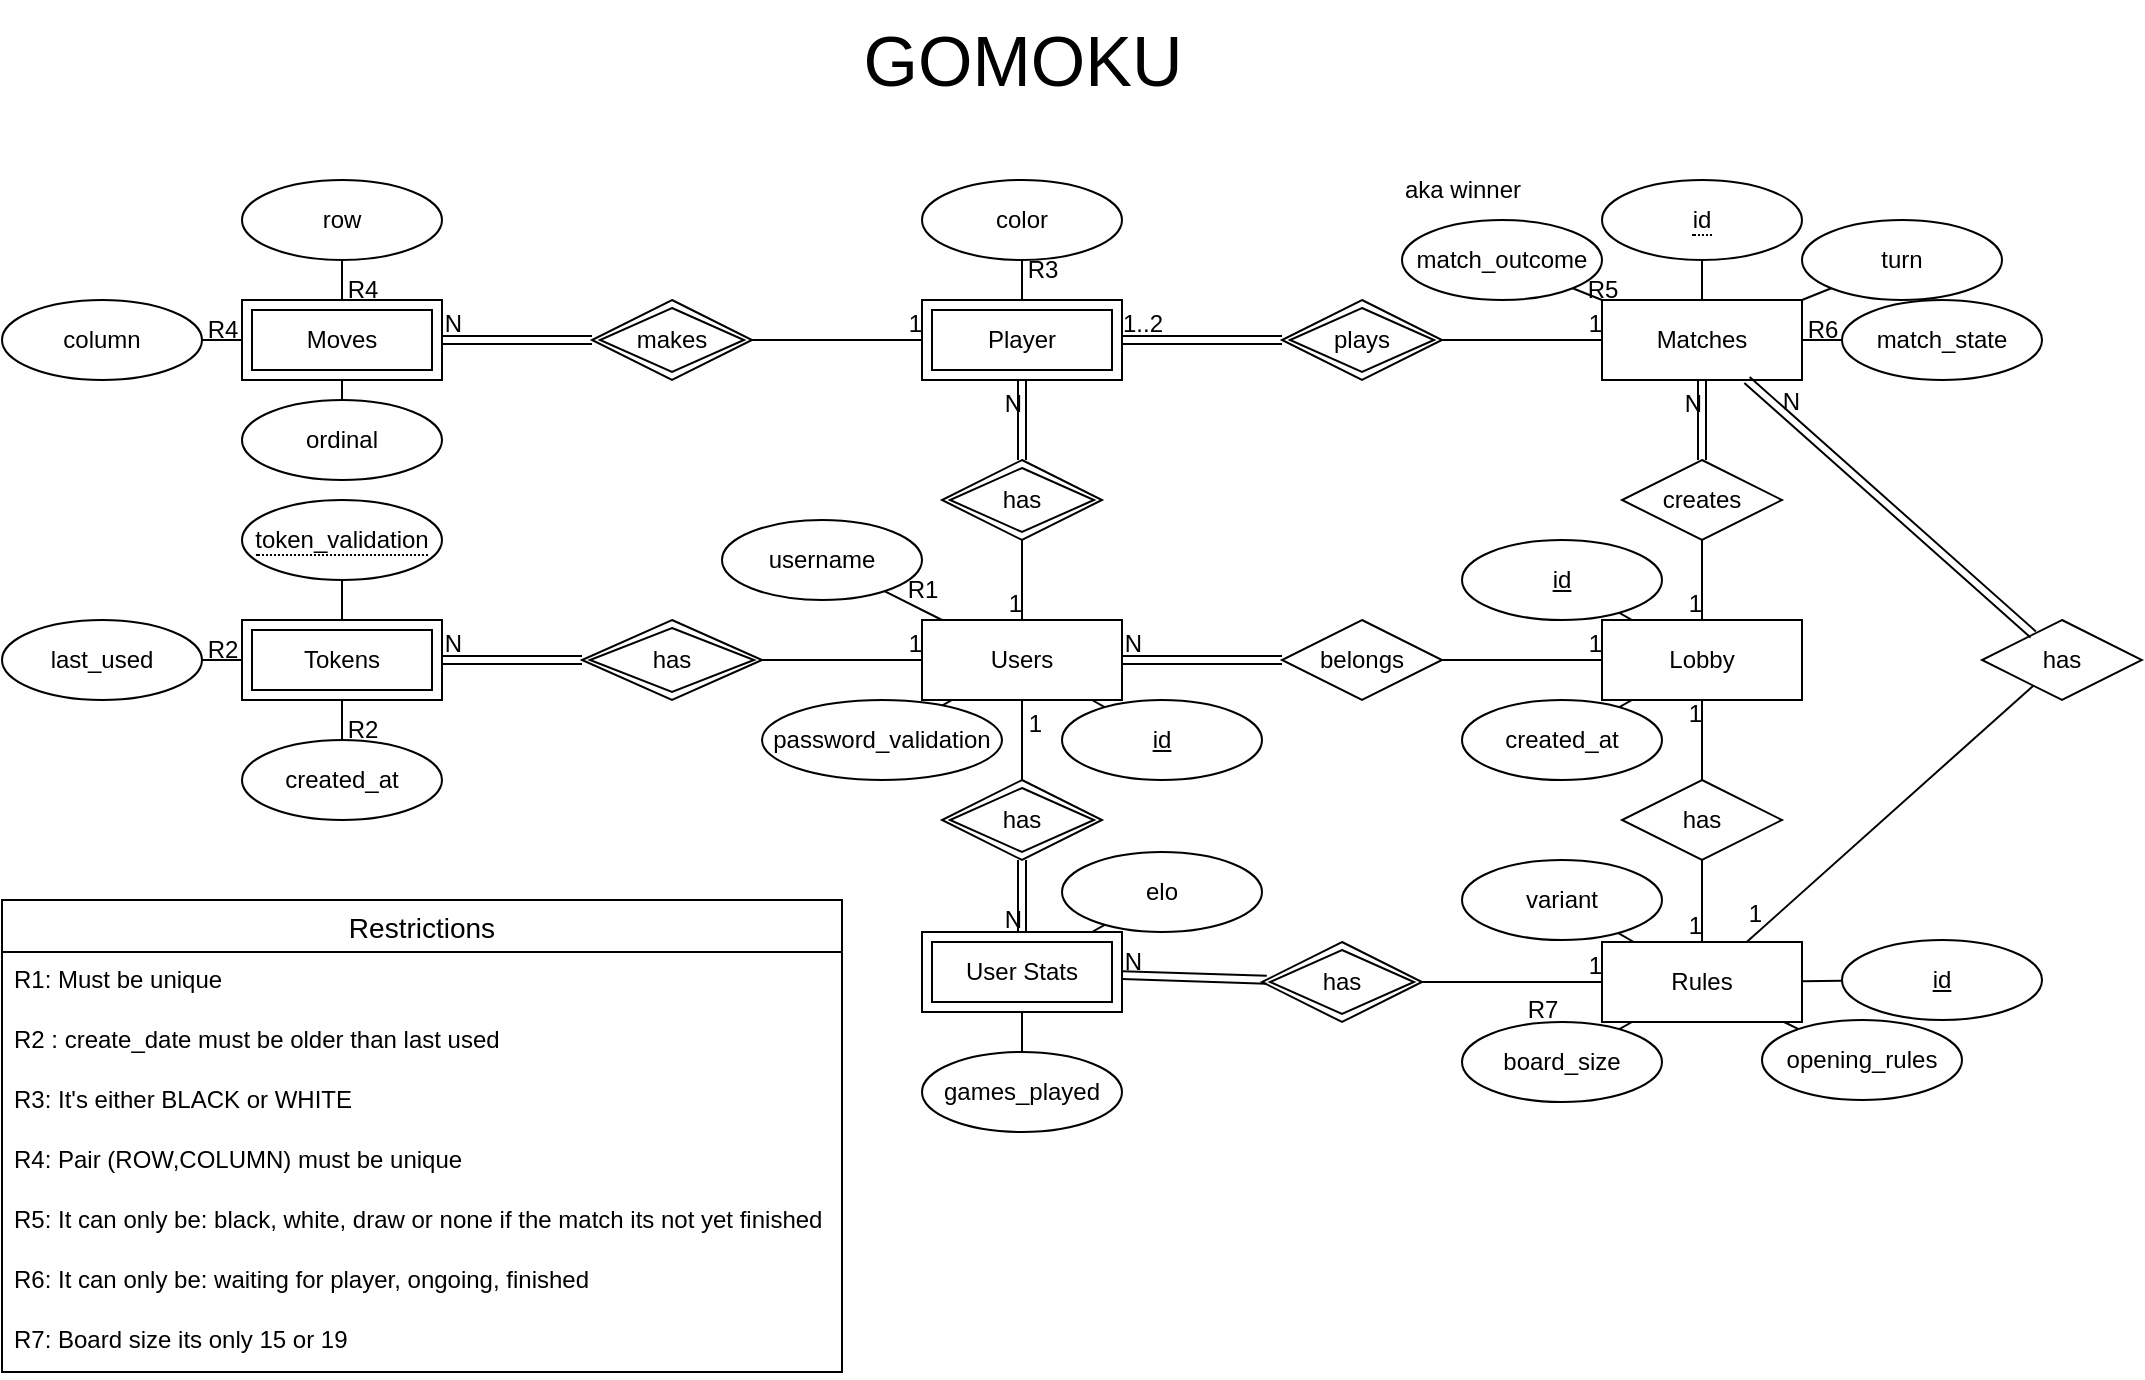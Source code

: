 <mxfile version="20.5.3" type="embed"><diagram name="Page-1" id="w9ihNUBb9Rjg-Ea71THt"><mxGraphModel dx="2167" dy="750" grid="1" gridSize="10" guides="1" tooltips="1" connect="1" arrows="1" fold="1" page="1" pageScale="1" pageWidth="827" pageHeight="1169" math="0" shadow="0"><root><mxCell id="0"/><mxCell id="1" parent="0"/><mxCell id="57" value="GOMOKU" style="text;html=1;align=center;verticalAlign=middle;resizable=0;points=[];autosize=1;strokeColor=none;fillColor=none;fontSize=35;" parent="1" vertex="1"><mxGeometry x="140" y="150" width="180" height="60" as="geometry"/></mxCell><mxCell id="yqkwtP5y6iGvj30xNfCS-2" value="Users" style="whiteSpace=wrap;html=1;align=center;container=0;" parent="1" vertex="1"><mxGeometry x="180" y="460" width="100" height="40" as="geometry"/></mxCell><mxCell id="yqkwtP5y6iGvj30xNfCS-3" value="username" style="ellipse;whiteSpace=wrap;html=1;align=center;container=0;" parent="1" vertex="1"><mxGeometry x="80" y="410" width="100" height="40" as="geometry"/></mxCell><mxCell id="yqkwtP5y6iGvj30xNfCS-4" value="id" style="ellipse;whiteSpace=wrap;html=1;align=center;fontStyle=4;container=0;" parent="1" vertex="1"><mxGeometry x="250" y="500" width="100" height="40" as="geometry"/></mxCell><mxCell id="yqkwtP5y6iGvj30xNfCS-15" value="" style="endArrow=none;html=1;rounded=0;" parent="1" source="yqkwtP5y6iGvj30xNfCS-4" target="yqkwtP5y6iGvj30xNfCS-2" edge="1"><mxGeometry relative="1" as="geometry"><mxPoint x="-1" y="680" as="sourcePoint"/><mxPoint x="159" y="680" as="targetPoint"/></mxGeometry></mxCell><mxCell id="yqkwtP5y6iGvj30xNfCS-16" value="" style="endArrow=none;html=1;rounded=0;" parent="1" source="yqkwtP5y6iGvj30xNfCS-3" target="yqkwtP5y6iGvj30xNfCS-2" edge="1"><mxGeometry relative="1" as="geometry"><mxPoint x="-1" y="680" as="sourcePoint"/><mxPoint x="159" y="680" as="targetPoint"/></mxGeometry></mxCell><mxCell id="yqkwtP5y6iGvj30xNfCS-19" value="elo" style="ellipse;whiteSpace=wrap;html=1;align=center;container=0;" parent="1" vertex="1"><mxGeometry x="250" y="576" width="100" height="40" as="geometry"/></mxCell><mxCell id="yqkwtP5y6iGvj30xNfCS-31" value="password_validation" style="ellipse;whiteSpace=wrap;html=1;align=center;container=0;" parent="1" vertex="1"><mxGeometry x="100" y="500" width="120" height="40" as="geometry"/></mxCell><mxCell id="4" value="match_outcome" style="ellipse;whiteSpace=wrap;html=1;align=center;container=0;" parent="1" vertex="1"><mxGeometry x="420" y="260" width="100" height="40" as="geometry"/></mxCell><mxCell id="5" value="" style="endArrow=none;html=1;rounded=0;" parent="1" source="287" target="4" edge="1"><mxGeometry relative="1" as="geometry"><mxPoint x="520" y="300" as="sourcePoint"/><mxPoint x="677.5" y="635" as="targetPoint"/></mxGeometry></mxCell><mxCell id="19" value="created_at" style="ellipse;whiteSpace=wrap;html=1;align=center;container=0;" parent="1" vertex="1"><mxGeometry x="-160" y="520" width="100" height="40" as="geometry"/></mxCell><mxCell id="20" value="last_used" style="ellipse;whiteSpace=wrap;html=1;align=center;container=0;" parent="1" vertex="1"><mxGeometry x="-280" y="460" width="100" height="40" as="geometry"/></mxCell><mxCell id="21" value="" style="endArrow=none;html=1;rounded=0;" parent="1" source="39" target="20" edge="1"><mxGeometry relative="1" as="geometry"><mxPoint x="-101.0" y="600.0" as="sourcePoint"/><mxPoint x="79" y="530" as="targetPoint"/></mxGeometry></mxCell><mxCell id="22" value="" style="endArrow=none;html=1;rounded=0;" parent="1" source="39" target="19" edge="1"><mxGeometry relative="1" as="geometry"><mxPoint x="-131.046" y="600.0" as="sourcePoint"/><mxPoint x="79" y="530" as="targetPoint"/></mxGeometry></mxCell><mxCell id="38" value="has" style="shape=rhombus;double=1;perimeter=rhombusPerimeter;whiteSpace=wrap;html=1;align=center;container=0;" parent="1" vertex="1"><mxGeometry x="10" y="460" width="90" height="40" as="geometry"/></mxCell><mxCell id="39" value="Tokens" style="shape=ext;margin=3;double=1;whiteSpace=wrap;html=1;align=center;container=0;" parent="1" vertex="1"><mxGeometry x="-160" y="460" width="100" height="40" as="geometry"/></mxCell><mxCell id="44" value="" style="endArrow=none;html=1;rounded=0;" parent="1" source="38" target="yqkwtP5y6iGvj30xNfCS-2" edge="1"><mxGeometry relative="1" as="geometry"><mxPoint x="-181" y="550" as="sourcePoint"/><mxPoint x="-21" y="550" as="targetPoint"/></mxGeometry></mxCell><mxCell id="45" value="1" style="resizable=0;html=1;align=right;verticalAlign=bottom;container=0;" parent="44" connectable="0" vertex="1"><mxGeometry relative="1" as="geometry"><mxPoint x="40" as="offset"/></mxGeometry></mxCell><mxCell id="77" value="" style="endArrow=none;html=1;rounded=0;" parent="1" source="yqkwtP5y6iGvj30xNfCS-19" target="178" edge="1"><mxGeometry width="50" height="50" relative="1" as="geometry"><mxPoint x="50" y="710" as="sourcePoint"/><mxPoint x="100" y="660" as="targetPoint"/></mxGeometry></mxCell><mxCell id="101" value="turn" style="ellipse;whiteSpace=wrap;html=1;align=center;container=0;" parent="1" vertex="1"><mxGeometry x="620" y="260" width="100" height="40" as="geometry"/></mxCell><mxCell id="102" value="" style="endArrow=none;html=1;rounded=0;" parent="1" source="287" target="101" edge="1"><mxGeometry relative="1" as="geometry"><mxPoint x="620" y="300" as="sourcePoint"/><mxPoint x="707.5" y="415" as="targetPoint"/></mxGeometry></mxCell><mxCell id="123" value="" style="shape=link;html=1;rounded=0;" parent="1" source="38" target="39" edge="1"><mxGeometry relative="1" as="geometry"><mxPoint x="70" y="520" as="sourcePoint"/><mxPoint x="230" y="520" as="targetPoint"/></mxGeometry></mxCell><mxCell id="124" value="N" style="resizable=0;html=1;align=right;verticalAlign=bottom;container=0;" parent="123" connectable="0" vertex="1"><mxGeometry relative="1" as="geometry"><mxPoint x="-25" as="offset"/></mxGeometry></mxCell><mxCell id="130" value="Rules" style="whiteSpace=wrap;html=1;align=center;container=0;" parent="1" vertex="1"><mxGeometry x="520" y="621" width="100" height="40" as="geometry"/></mxCell><mxCell id="161" value="board_size" style="ellipse;whiteSpace=wrap;html=1;align=center;container=0;" parent="1" vertex="1"><mxGeometry x="450" y="661" width="100" height="40" as="geometry"/></mxCell><mxCell id="116" value="" style="endArrow=none;html=1;rounded=0;" parent="1" source="130" target="161" edge="1"><mxGeometry relative="1" as="geometry"><mxPoint x="797.5" y="494.924" as="sourcePoint"/><mxPoint x="910.0" y="445.0" as="targetPoint"/></mxGeometry></mxCell><mxCell id="162" value="opening_rules" style="ellipse;whiteSpace=wrap;html=1;align=center;container=0;" parent="1" vertex="1"><mxGeometry x="600" y="660" width="100" height="40" as="geometry"/></mxCell><mxCell id="108" value="" style="endArrow=none;html=1;rounded=0;" parent="1" source="130" target="162" edge="1"><mxGeometry relative="1" as="geometry"><mxPoint x="847.5" y="495.0" as="sourcePoint"/><mxPoint x="910.0" y="525.0" as="targetPoint"/></mxGeometry></mxCell><mxCell id="163" value="variant" style="ellipse;whiteSpace=wrap;html=1;align=center;container=0;" parent="1" vertex="1"><mxGeometry x="450" y="580" width="100" height="40" as="geometry"/></mxCell><mxCell id="119" value="" style="endArrow=none;html=1;rounded=0;" parent="1" source="130" target="163" edge="1"><mxGeometry relative="1" as="geometry"><mxPoint x="897.5" y="495.0" as="sourcePoint"/><mxPoint x="980.0" y="485.0" as="targetPoint"/></mxGeometry></mxCell><mxCell id="169" value="Moves" style="shape=ext;margin=3;double=1;whiteSpace=wrap;html=1;align=center;container=0;" parent="1" vertex="1"><mxGeometry x="-160" y="300" width="100" height="40" as="geometry"/></mxCell><mxCell id="176" value="&lt;span style=&quot;border-bottom: 1px dotted&quot;&gt;id&lt;/span&gt;" style="ellipse;whiteSpace=wrap;html=1;align=center;container=0;" parent="1" vertex="1"><mxGeometry x="520" y="240" width="100" height="40" as="geometry"/></mxCell><mxCell id="yqkwtP5y6iGvj30xNfCS-12" value="" style="endArrow=none;html=1;rounded=0;" parent="1" source="176" target="287" edge="1"><mxGeometry relative="1" as="geometry"><mxPoint x="570.0" y="255" as="sourcePoint"/><mxPoint x="570" y="300" as="targetPoint"/></mxGeometry></mxCell><mxCell id="177" value="&lt;span style=&quot;border-bottom: 1px dotted&quot;&gt;token_validation&lt;/span&gt;" style="ellipse;whiteSpace=wrap;html=1;align=center;container=0;" parent="1" vertex="1"><mxGeometry x="-160" y="400" width="100" height="40" as="geometry"/></mxCell><mxCell id="yqkwtP5y6iGvj30xNfCS-44" value="" style="endArrow=none;html=1;rounded=0;" parent="1" source="39" target="177" edge="1"><mxGeometry relative="1" as="geometry"><mxPoint x="-151.0" y="580.0" as="sourcePoint"/><mxPoint x="-170.0" y="640.0" as="targetPoint"/></mxGeometry></mxCell><mxCell id="178" value="User Stats" style="shape=ext;margin=3;double=1;whiteSpace=wrap;html=1;align=center;container=0;" parent="1" vertex="1"><mxGeometry x="180" y="616" width="100" height="40" as="geometry"/></mxCell><mxCell id="184" value="has" style="shape=rhombus;double=1;perimeter=rhombusPerimeter;whiteSpace=wrap;html=1;align=center;container=0;" parent="1" vertex="1"><mxGeometry x="350" y="621" width="80" height="40" as="geometry"/></mxCell><mxCell id="186" value="has" style="shape=rhombus;double=1;perimeter=rhombusPerimeter;whiteSpace=wrap;html=1;align=center;container=0;" parent="1" vertex="1"><mxGeometry x="190" y="540" width="80" height="40" as="geometry"/></mxCell><mxCell id="187" value="" style="endArrow=none;html=1;rounded=0;" parent="1" source="186" target="yqkwtP5y6iGvj30xNfCS-2" edge="1"><mxGeometry relative="1" as="geometry"><mxPoint x="230" y="435" as="sourcePoint"/><mxPoint x="390" y="435" as="targetPoint"/></mxGeometry></mxCell><mxCell id="188" value="1" style="resizable=0;html=1;align=right;verticalAlign=bottom;container=0;" parent="187" connectable="0" vertex="1"><mxGeometry relative="1" as="geometry"><mxPoint x="10" as="offset"/></mxGeometry></mxCell><mxCell id="189" value="" style="shape=link;html=1;rounded=0;" parent="1" source="186" target="178" edge="1"><mxGeometry relative="1" as="geometry"><mxPoint x="230" y="435" as="sourcePoint"/><mxPoint x="390" y="435" as="targetPoint"/></mxGeometry></mxCell><mxCell id="190" value="N" style="resizable=0;html=1;align=right;verticalAlign=bottom;container=0;" parent="189" connectable="0" vertex="1"><mxGeometry relative="1" as="geometry"><mxPoint y="20" as="offset"/></mxGeometry></mxCell><mxCell id="194" value="" style="endArrow=none;html=1;rounded=0;" parent="1" source="288" target="130" edge="1"><mxGeometry relative="1" as="geometry"><mxPoint x="570" y="420" as="sourcePoint"/><mxPoint x="390" y="415" as="targetPoint"/></mxGeometry></mxCell><mxCell id="195" value="1" style="resizable=0;html=1;align=right;verticalAlign=bottom;container=0;" parent="194" connectable="0" vertex="1"><mxGeometry relative="1" as="geometry"><mxPoint x="-64" y="59" as="offset"/></mxGeometry></mxCell><mxCell id="196" value="makes" style="shape=rhombus;double=1;perimeter=rhombusPerimeter;whiteSpace=wrap;html=1;align=center;container=0;" parent="1" vertex="1"><mxGeometry x="15" y="300" width="80" height="40" as="geometry"/></mxCell><mxCell id="197" value="" style="endArrow=none;html=1;rounded=0;" parent="1" source="196" target="213" edge="1"><mxGeometry relative="1" as="geometry"><mxPoint x="220" y="435" as="sourcePoint"/><mxPoint x="380" y="435" as="targetPoint"/></mxGeometry></mxCell><mxCell id="198" value="1" style="resizable=0;html=1;align=right;verticalAlign=bottom;container=0;" parent="197" connectable="0" vertex="1"><mxGeometry relative="1" as="geometry"><mxPoint x="43" as="offset"/></mxGeometry></mxCell><mxCell id="199" value="" style="shape=link;html=1;rounded=0;" parent="1" source="196" target="169" edge="1"><mxGeometry relative="1" as="geometry"><mxPoint x="220" y="435" as="sourcePoint"/><mxPoint x="380" y="435" as="targetPoint"/></mxGeometry></mxCell><mxCell id="200" value="N" style="resizable=0;html=1;align=right;verticalAlign=bottom;container=0;" parent="199" connectable="0" vertex="1"><mxGeometry relative="1" as="geometry"><mxPoint x="-27" as="offset"/></mxGeometry></mxCell><mxCell id="127" value="" style="endArrow=none;html=1;rounded=0;" parent="1" source="184" target="130" edge="1"><mxGeometry relative="1" as="geometry"><mxPoint x="780" y="485.0" as="sourcePoint"/><mxPoint x="567.5" y="585.0" as="targetPoint"/></mxGeometry></mxCell><mxCell id="128" value="1" style="resizable=0;html=1;align=right;verticalAlign=bottom;container=0;" parent="127" connectable="0" vertex="1"><mxGeometry relative="1" as="geometry"><mxPoint x="45" as="offset"/></mxGeometry></mxCell><mxCell id="207" value="" style="shape=link;html=1;rounded=0;" parent="1" source="184" target="178" edge="1"><mxGeometry relative="1" as="geometry"><mxPoint x="390" y="650" as="sourcePoint"/><mxPoint x="250" y="785" as="targetPoint"/></mxGeometry></mxCell><mxCell id="208" value="N" style="resizable=0;html=1;align=right;verticalAlign=bottom;container=0;" parent="207" connectable="0" vertex="1"><mxGeometry relative="1" as="geometry"><mxPoint x="-26" y="1" as="offset"/></mxGeometry></mxCell><mxCell id="209" value="id" style="ellipse;whiteSpace=wrap;html=1;align=center;fontStyle=4;container=0;" parent="1" vertex="1"><mxGeometry x="640" y="620" width="100" height="40" as="geometry"/></mxCell><mxCell id="210" value="" style="endArrow=none;html=1;rounded=0;" parent="1" source="130" target="209" edge="1"><mxGeometry relative="1" as="geometry"><mxPoint x="200" y="405" as="sourcePoint"/><mxPoint x="360" y="405" as="targetPoint"/></mxGeometry></mxCell><mxCell id="212" value="1..2" style="text;html=1;align=center;verticalAlign=middle;resizable=0;points=[];autosize=1;strokeColor=none;fillColor=none;container=0;" parent="1" vertex="1"><mxGeometry x="270" y="297" width="40" height="30" as="geometry"/></mxCell><mxCell id="213" value="Player" style="shape=ext;margin=3;double=1;whiteSpace=wrap;html=1;align=center;container=0;" parent="1" vertex="1"><mxGeometry x="180" y="300" width="100" height="40" as="geometry"/></mxCell><mxCell id="227" value="plays" style="shape=rhombus;double=1;perimeter=rhombusPerimeter;whiteSpace=wrap;html=1;align=center;container=0;" parent="1" vertex="1"><mxGeometry x="360" y="300" width="80" height="40" as="geometry"/></mxCell><mxCell id="228" value="" style="shape=link;html=1;rounded=0;" parent="1" source="227" target="213" edge="1"><mxGeometry relative="1" as="geometry"><mxPoint x="200" y="305" as="sourcePoint"/><mxPoint x="360" y="305" as="targetPoint"/><Array as="points"/></mxGeometry></mxCell><mxCell id="230" value="" style="endArrow=none;html=1;rounded=0;" parent="1" source="227" target="287" edge="1"><mxGeometry relative="1" as="geometry"><mxPoint x="200" y="305" as="sourcePoint"/><mxPoint x="520" y="320" as="targetPoint"/></mxGeometry></mxCell><mxCell id="231" value="1" style="resizable=0;html=1;align=right;verticalAlign=bottom;container=0;" parent="230" connectable="0" vertex="1"><mxGeometry relative="1" as="geometry"><mxPoint x="40" as="offset"/></mxGeometry></mxCell><mxCell id="235" value="has" style="shape=rhombus;double=1;perimeter=rhombusPerimeter;whiteSpace=wrap;html=1;align=center;container=0;" parent="1" vertex="1"><mxGeometry x="190" y="380" width="80" height="40" as="geometry"/></mxCell><mxCell id="236" value="" style="shape=link;html=1;rounded=0;" parent="1" source="235" target="213" edge="1"><mxGeometry relative="1" as="geometry"><mxPoint x="200" y="305" as="sourcePoint"/><mxPoint x="360" y="305" as="targetPoint"/></mxGeometry></mxCell><mxCell id="237" value="N" style="resizable=0;html=1;align=right;verticalAlign=bottom;container=0;" parent="236" connectable="0" vertex="1"><mxGeometry relative="1" as="geometry"><mxPoint as="offset"/></mxGeometry></mxCell><mxCell id="238" value="" style="endArrow=none;html=1;rounded=0;" parent="1" source="235" target="yqkwtP5y6iGvj30xNfCS-2" edge="1"><mxGeometry relative="1" as="geometry"><mxPoint x="200" y="305" as="sourcePoint"/><mxPoint x="360" y="305" as="targetPoint"/></mxGeometry></mxCell><mxCell id="239" value="1" style="resizable=0;html=1;align=right;verticalAlign=bottom;container=0;" parent="238" connectable="0" vertex="1"><mxGeometry relative="1" as="geometry"><mxPoint y="20" as="offset"/></mxGeometry></mxCell><mxCell id="240" value="color" style="ellipse;whiteSpace=wrap;html=1;align=center;container=0;" parent="1" vertex="1"><mxGeometry x="180" y="240" width="100" height="40" as="geometry"/></mxCell><mxCell id="241" value="" style="endArrow=none;html=1;rounded=0;" parent="1" source="213" target="240" edge="1"><mxGeometry relative="1" as="geometry"><mxPoint x="200" y="305" as="sourcePoint"/><mxPoint x="140" y="275" as="targetPoint"/></mxGeometry></mxCell><mxCell id="242" value="match_state" style="ellipse;whiteSpace=wrap;html=1;align=center;container=0;" parent="1" vertex="1"><mxGeometry x="640" y="300" width="100" height="40" as="geometry"/></mxCell><mxCell id="243" value="" style="endArrow=none;html=1;rounded=0;" parent="1" source="287" target="242" edge="1"><mxGeometry relative="1" as="geometry"><mxPoint x="620" y="320" as="sourcePoint"/><mxPoint x="400" y="375" as="targetPoint"/></mxGeometry></mxCell><mxCell id="244" value="" style="endArrow=none;html=1;rounded=0;" parent="1" source="yqkwtP5y6iGvj30xNfCS-2" target="yqkwtP5y6iGvj30xNfCS-31" edge="1"><mxGeometry relative="1" as="geometry"><mxPoint x="50" y="340" as="sourcePoint"/><mxPoint x="210" y="340" as="targetPoint"/></mxGeometry></mxCell><mxCell id="245" value="aka winner" style="text;html=1;align=center;verticalAlign=middle;resizable=0;points=[];autosize=1;strokeColor=none;fillColor=none;container=0;" parent="1" vertex="1"><mxGeometry x="410" y="230" width="80" height="30" as="geometry"/></mxCell><mxCell id="246" value="column" style="ellipse;whiteSpace=wrap;html=1;align=center;container=0;" parent="1" vertex="1"><mxGeometry x="-280" y="300" width="100" height="40" as="geometry"/></mxCell><mxCell id="247" value="row" style="ellipse;whiteSpace=wrap;html=1;align=center;container=0;" parent="1" vertex="1"><mxGeometry x="-160" y="240" width="100" height="40" as="geometry"/></mxCell><mxCell id="167" value="" style="endArrow=none;html=1;rounded=0;" parent="1" source="247" target="169" edge="1"><mxGeometry relative="1" as="geometry"><mxPoint x="300" y="170" as="sourcePoint"/><mxPoint x="180" y="325" as="targetPoint"/></mxGeometry></mxCell><mxCell id="248" value="" style="endArrow=none;html=1;rounded=0;" parent="1" source="246" target="169" edge="1"><mxGeometry relative="1" as="geometry"><mxPoint x="310" y="310" as="sourcePoint"/><mxPoint x="470" y="310" as="targetPoint"/></mxGeometry></mxCell><mxCell id="273" value="R1" style="text;html=1;align=center;verticalAlign=middle;resizable=0;points=[];autosize=1;strokeColor=none;fillColor=none;container=0;" parent="1" vertex="1"><mxGeometry x="160" y="430" width="40" height="30" as="geometry"/></mxCell><mxCell id="274" value="R2" style="text;html=1;align=center;verticalAlign=middle;resizable=0;points=[];autosize=1;strokeColor=none;fillColor=none;container=0;" parent="1" vertex="1"><mxGeometry x="-120" y="500" width="40" height="30" as="geometry"/></mxCell><mxCell id="275" value="R2" style="text;html=1;align=center;verticalAlign=middle;resizable=0;points=[];autosize=1;strokeColor=none;fillColor=none;container=0;" parent="1" vertex="1"><mxGeometry x="-190" y="460" width="40" height="30" as="geometry"/></mxCell><mxCell id="277" value="R3" style="text;html=1;align=center;verticalAlign=middle;resizable=0;points=[];autosize=1;strokeColor=none;fillColor=none;container=0;" parent="1" vertex="1"><mxGeometry x="220" y="270" width="40" height="30" as="geometry"/></mxCell><mxCell id="279" value="R4" style="text;html=1;align=center;verticalAlign=middle;resizable=0;points=[];autosize=1;strokeColor=none;fillColor=none;container=0;" parent="1" vertex="1"><mxGeometry x="-120" y="280" width="40" height="30" as="geometry"/></mxCell><mxCell id="278" value="R4" style="text;html=1;align=center;verticalAlign=middle;resizable=0;points=[];autosize=1;strokeColor=none;fillColor=none;container=0;" parent="1" vertex="1"><mxGeometry x="-190" y="300" width="40" height="30" as="geometry"/></mxCell><mxCell id="281" value="R5" style="text;html=1;align=center;verticalAlign=middle;resizable=0;points=[];autosize=1;strokeColor=none;fillColor=none;container=0;" parent="1" vertex="1"><mxGeometry x="500" y="280" width="40" height="30" as="geometry"/></mxCell><mxCell id="282" value="R6" style="text;html=1;align=center;verticalAlign=middle;resizable=0;points=[];autosize=1;strokeColor=none;fillColor=none;container=0;" parent="1" vertex="1"><mxGeometry x="610" y="300" width="40" height="30" as="geometry"/></mxCell><mxCell id="283" value="R7" style="text;html=1;align=center;verticalAlign=middle;resizable=0;points=[];autosize=1;strokeColor=none;fillColor=none;container=0;" parent="1" vertex="1"><mxGeometry x="470" y="640" width="40" height="30" as="geometry"/></mxCell><mxCell id="266" value="Restrictions" style="swimlane;fontStyle=0;childLayout=stackLayout;horizontal=1;startSize=26;horizontalStack=0;resizeParent=1;resizeParentMax=0;resizeLast=0;collapsible=1;marginBottom=0;align=center;fontSize=14;container=0;" parent="1" vertex="1"><mxGeometry x="-280" y="600" width="420" height="236" as="geometry"><mxRectangle x="-280" y="600" width="110" height="30" as="alternateBounds"/></mxGeometry></mxCell><mxCell id="9" value="games_played" style="ellipse;whiteSpace=wrap;html=1;align=center;container=0;" parent="1" vertex="1"><mxGeometry x="180" y="676" width="100" height="40" as="geometry"/></mxCell><mxCell id="76" value="" style="endArrow=none;html=1;rounded=0;" parent="1" source="178" target="9" edge="1"><mxGeometry width="50" height="50" relative="1" as="geometry"><mxPoint x="50" y="710" as="sourcePoint"/><mxPoint x="100" y="660" as="targetPoint"/></mxGeometry></mxCell><mxCell id="287" value="Matches" style="whiteSpace=wrap;html=1;align=center;container=0;" parent="1" vertex="1"><mxGeometry x="520" y="300" width="100" height="40" as="geometry"/></mxCell><mxCell id="288" value="has" style="shape=rhombus;perimeter=rhombusPerimeter;whiteSpace=wrap;html=1;align=center;container=0;" parent="1" vertex="1"><mxGeometry x="710" y="460" width="80" height="40" as="geometry"/></mxCell><mxCell id="267" value="R1: Must be unique" style="text;strokeColor=none;fillColor=none;spacingLeft=4;spacingRight=4;overflow=hidden;rotatable=0;points=[[0,0.5],[1,0.5]];portConstraint=eastwest;fontSize=12;whiteSpace=wrap;html=1;container=0;" parent="1" vertex="1"><mxGeometry x="-280" y="626" width="420" height="30" as="geometry"/></mxCell><mxCell id="268" value="R2 : create_date must be older than last used" style="text;strokeColor=none;fillColor=none;spacingLeft=4;spacingRight=4;overflow=hidden;rotatable=0;points=[[0,0.5],[1,0.5]];portConstraint=eastwest;fontSize=12;whiteSpace=wrap;html=1;container=0;" parent="1" vertex="1"><mxGeometry x="-280" y="656" width="420" height="30" as="geometry"/></mxCell><mxCell id="269" value="R3: It's either BLACK or WHITE" style="text;strokeColor=none;fillColor=none;spacingLeft=4;spacingRight=4;overflow=hidden;rotatable=0;points=[[0,0.5],[1,0.5]];portConstraint=eastwest;fontSize=12;whiteSpace=wrap;html=1;container=0;" parent="1" vertex="1"><mxGeometry x="-280" y="686" width="420" height="30" as="geometry"/></mxCell><mxCell id="270" value="R4: Pair (ROW,COLUMN) must be unique" style="text;strokeColor=none;fillColor=none;spacingLeft=4;spacingRight=4;overflow=hidden;rotatable=0;points=[[0,0.5],[1,0.5]];portConstraint=eastwest;fontSize=12;whiteSpace=wrap;html=1;container=0;" parent="1" vertex="1"><mxGeometry x="-280" y="716" width="420" height="30" as="geometry"/></mxCell><mxCell id="271" value="R5: It can only be: black, white, draw or none if the match its not yet finished" style="text;strokeColor=none;fillColor=none;spacingLeft=4;spacingRight=4;overflow=hidden;rotatable=0;points=[[0,0.5],[1,0.5]];portConstraint=eastwest;fontSize=12;whiteSpace=wrap;html=1;container=0;" parent="1" vertex="1"><mxGeometry x="-280" y="746" width="420" height="30" as="geometry"/></mxCell><mxCell id="272" value="R6: It can only be: waiting for player, ongoing, finished" style="text;strokeColor=none;fillColor=none;spacingLeft=4;spacingRight=4;overflow=hidden;rotatable=0;points=[[0,0.5],[1,0.5]];portConstraint=eastwest;fontSize=12;whiteSpace=wrap;html=1;container=0;" parent="1" vertex="1"><mxGeometry x="-280" y="776" width="420" height="30" as="geometry"/></mxCell><mxCell id="280" value="R7: Board size its only 15 or 19" style="text;strokeColor=none;fillColor=none;spacingLeft=4;spacingRight=4;overflow=hidden;rotatable=0;points=[[0,0.5],[1,0.5]];portConstraint=eastwest;fontSize=12;whiteSpace=wrap;html=1;container=0;" parent="1" vertex="1"><mxGeometry x="-280" y="806" width="420" height="30" as="geometry"/></mxCell><mxCell id="295" value="ordinal" style="ellipse;whiteSpace=wrap;html=1;align=center;container=0;" vertex="1" parent="1"><mxGeometry x="-160" y="350" width="100" height="40" as="geometry"/></mxCell><mxCell id="296" value="" style="endArrow=none;html=1;rounded=0;" edge="1" parent="1" source="295" target="169"><mxGeometry width="50" height="50" relative="1" as="geometry"><mxPoint x="180" y="480" as="sourcePoint"/><mxPoint x="230" y="430" as="targetPoint"/></mxGeometry></mxCell><mxCell id="297" value="Lobby" style="whiteSpace=wrap;html=1;align=center;container=0;" vertex="1" parent="1"><mxGeometry x="520" y="460" width="100" height="40" as="geometry"/></mxCell><mxCell id="298" value="id" style="ellipse;whiteSpace=wrap;html=1;align=center;fontStyle=4;container=0;" vertex="1" parent="1"><mxGeometry x="450" y="420" width="100" height="40" as="geometry"/></mxCell><mxCell id="299" value="" style="endArrow=none;html=1;rounded=0;" edge="1" parent="1" source="297" target="298"><mxGeometry width="50" height="50" relative="1" as="geometry"><mxPoint x="180" y="480" as="sourcePoint"/><mxPoint x="230" y="430" as="targetPoint"/></mxGeometry></mxCell><mxCell id="300" value="created_at" style="ellipse;whiteSpace=wrap;html=1;align=center;container=0;" vertex="1" parent="1"><mxGeometry x="450" y="500" width="100" height="40" as="geometry"/></mxCell><mxCell id="301" value="" style="endArrow=none;html=1;rounded=0;" edge="1" parent="1" source="300" target="297"><mxGeometry width="50" height="50" relative="1" as="geometry"><mxPoint x="180" y="480" as="sourcePoint"/><mxPoint x="230" y="430" as="targetPoint"/></mxGeometry></mxCell><mxCell id="303" value="belongs" style="shape=rhombus;perimeter=rhombusPerimeter;whiteSpace=wrap;html=1;align=center;container=0;" vertex="1" parent="1"><mxGeometry x="360" y="460" width="80" height="40" as="geometry"/></mxCell><mxCell id="306" value="has" style="shape=rhombus;perimeter=rhombusPerimeter;whiteSpace=wrap;html=1;align=center;container=0;" vertex="1" parent="1"><mxGeometry x="530" y="540" width="80" height="40" as="geometry"/></mxCell><mxCell id="309" value="creates" style="shape=rhombus;perimeter=rhombusPerimeter;whiteSpace=wrap;html=1;align=center;container=0;" vertex="1" parent="1"><mxGeometry x="530" y="380" width="80" height="40" as="geometry"/></mxCell><mxCell id="314" value="" style="shape=link;html=1;rounded=0;" edge="1" parent="1" source="288" target="287"><mxGeometry relative="1" as="geometry"><mxPoint x="200" y="460" as="sourcePoint"/><mxPoint x="360" y="460" as="targetPoint"/></mxGeometry></mxCell><mxCell id="315" value="N" style="resizable=0;html=1;align=right;verticalAlign=bottom;" connectable="0" vertex="1" parent="314"><mxGeometry x="1" relative="1" as="geometry"><mxPoint x="27" y="20" as="offset"/></mxGeometry></mxCell><mxCell id="316" value="" style="shape=link;html=1;rounded=0;" edge="1" parent="1" source="303" target="yqkwtP5y6iGvj30xNfCS-2"><mxGeometry relative="1" as="geometry"><mxPoint x="200" y="460" as="sourcePoint"/><mxPoint x="350" y="420" as="targetPoint"/></mxGeometry></mxCell><mxCell id="317" value="N" style="resizable=0;html=1;align=right;verticalAlign=bottom;" connectable="0" vertex="1" parent="316"><mxGeometry x="1" relative="1" as="geometry"><mxPoint x="10" as="offset"/></mxGeometry></mxCell><mxCell id="318" value="" style="endArrow=none;html=1;rounded=0;" edge="1" parent="1" source="303" target="297"><mxGeometry relative="1" as="geometry"><mxPoint x="200" y="460" as="sourcePoint"/><mxPoint x="360" y="460" as="targetPoint"/></mxGeometry></mxCell><mxCell id="319" value="1" style="resizable=0;html=1;align=right;verticalAlign=bottom;" connectable="0" vertex="1" parent="318"><mxGeometry x="1" relative="1" as="geometry"/></mxCell><mxCell id="320" value="" style="endArrow=none;html=1;rounded=0;" edge="1" parent="1" source="306" target="297"><mxGeometry relative="1" as="geometry"><mxPoint x="200" y="460" as="sourcePoint"/><mxPoint x="360" y="460" as="targetPoint"/></mxGeometry></mxCell><mxCell id="321" value="1" style="resizable=0;html=1;align=right;verticalAlign=bottom;" connectable="0" vertex="1" parent="320"><mxGeometry x="1" relative="1" as="geometry"><mxPoint y="15" as="offset"/></mxGeometry></mxCell><mxCell id="322" value="" style="endArrow=none;html=1;rounded=0;" edge="1" parent="1" source="306" target="130"><mxGeometry relative="1" as="geometry"><mxPoint x="200" y="460" as="sourcePoint"/><mxPoint x="360" y="460" as="targetPoint"/></mxGeometry></mxCell><mxCell id="323" value="1" style="resizable=0;html=1;align=right;verticalAlign=bottom;" connectable="0" vertex="1" parent="322"><mxGeometry x="1" relative="1" as="geometry"/></mxCell><mxCell id="324" value="" style="endArrow=none;html=1;rounded=0;" edge="1" parent="1" source="309" target="297"><mxGeometry relative="1" as="geometry"><mxPoint x="200" y="460" as="sourcePoint"/><mxPoint x="360" y="460" as="targetPoint"/></mxGeometry></mxCell><mxCell id="325" value="1" style="resizable=0;html=1;align=right;verticalAlign=bottom;" connectable="0" vertex="1" parent="324"><mxGeometry x="1" relative="1" as="geometry"/></mxCell><mxCell id="326" value="" style="shape=link;html=1;rounded=0;" edge="1" parent="1" source="309" target="287"><mxGeometry relative="1" as="geometry"><mxPoint x="200" y="460" as="sourcePoint"/><mxPoint x="360" y="460" as="targetPoint"/></mxGeometry></mxCell><mxCell id="327" value="N" style="resizable=0;html=1;align=right;verticalAlign=bottom;" connectable="0" vertex="1" parent="326"><mxGeometry x="1" relative="1" as="geometry"><mxPoint y="20" as="offset"/></mxGeometry></mxCell></root></mxGraphModel></diagram></mxfile>